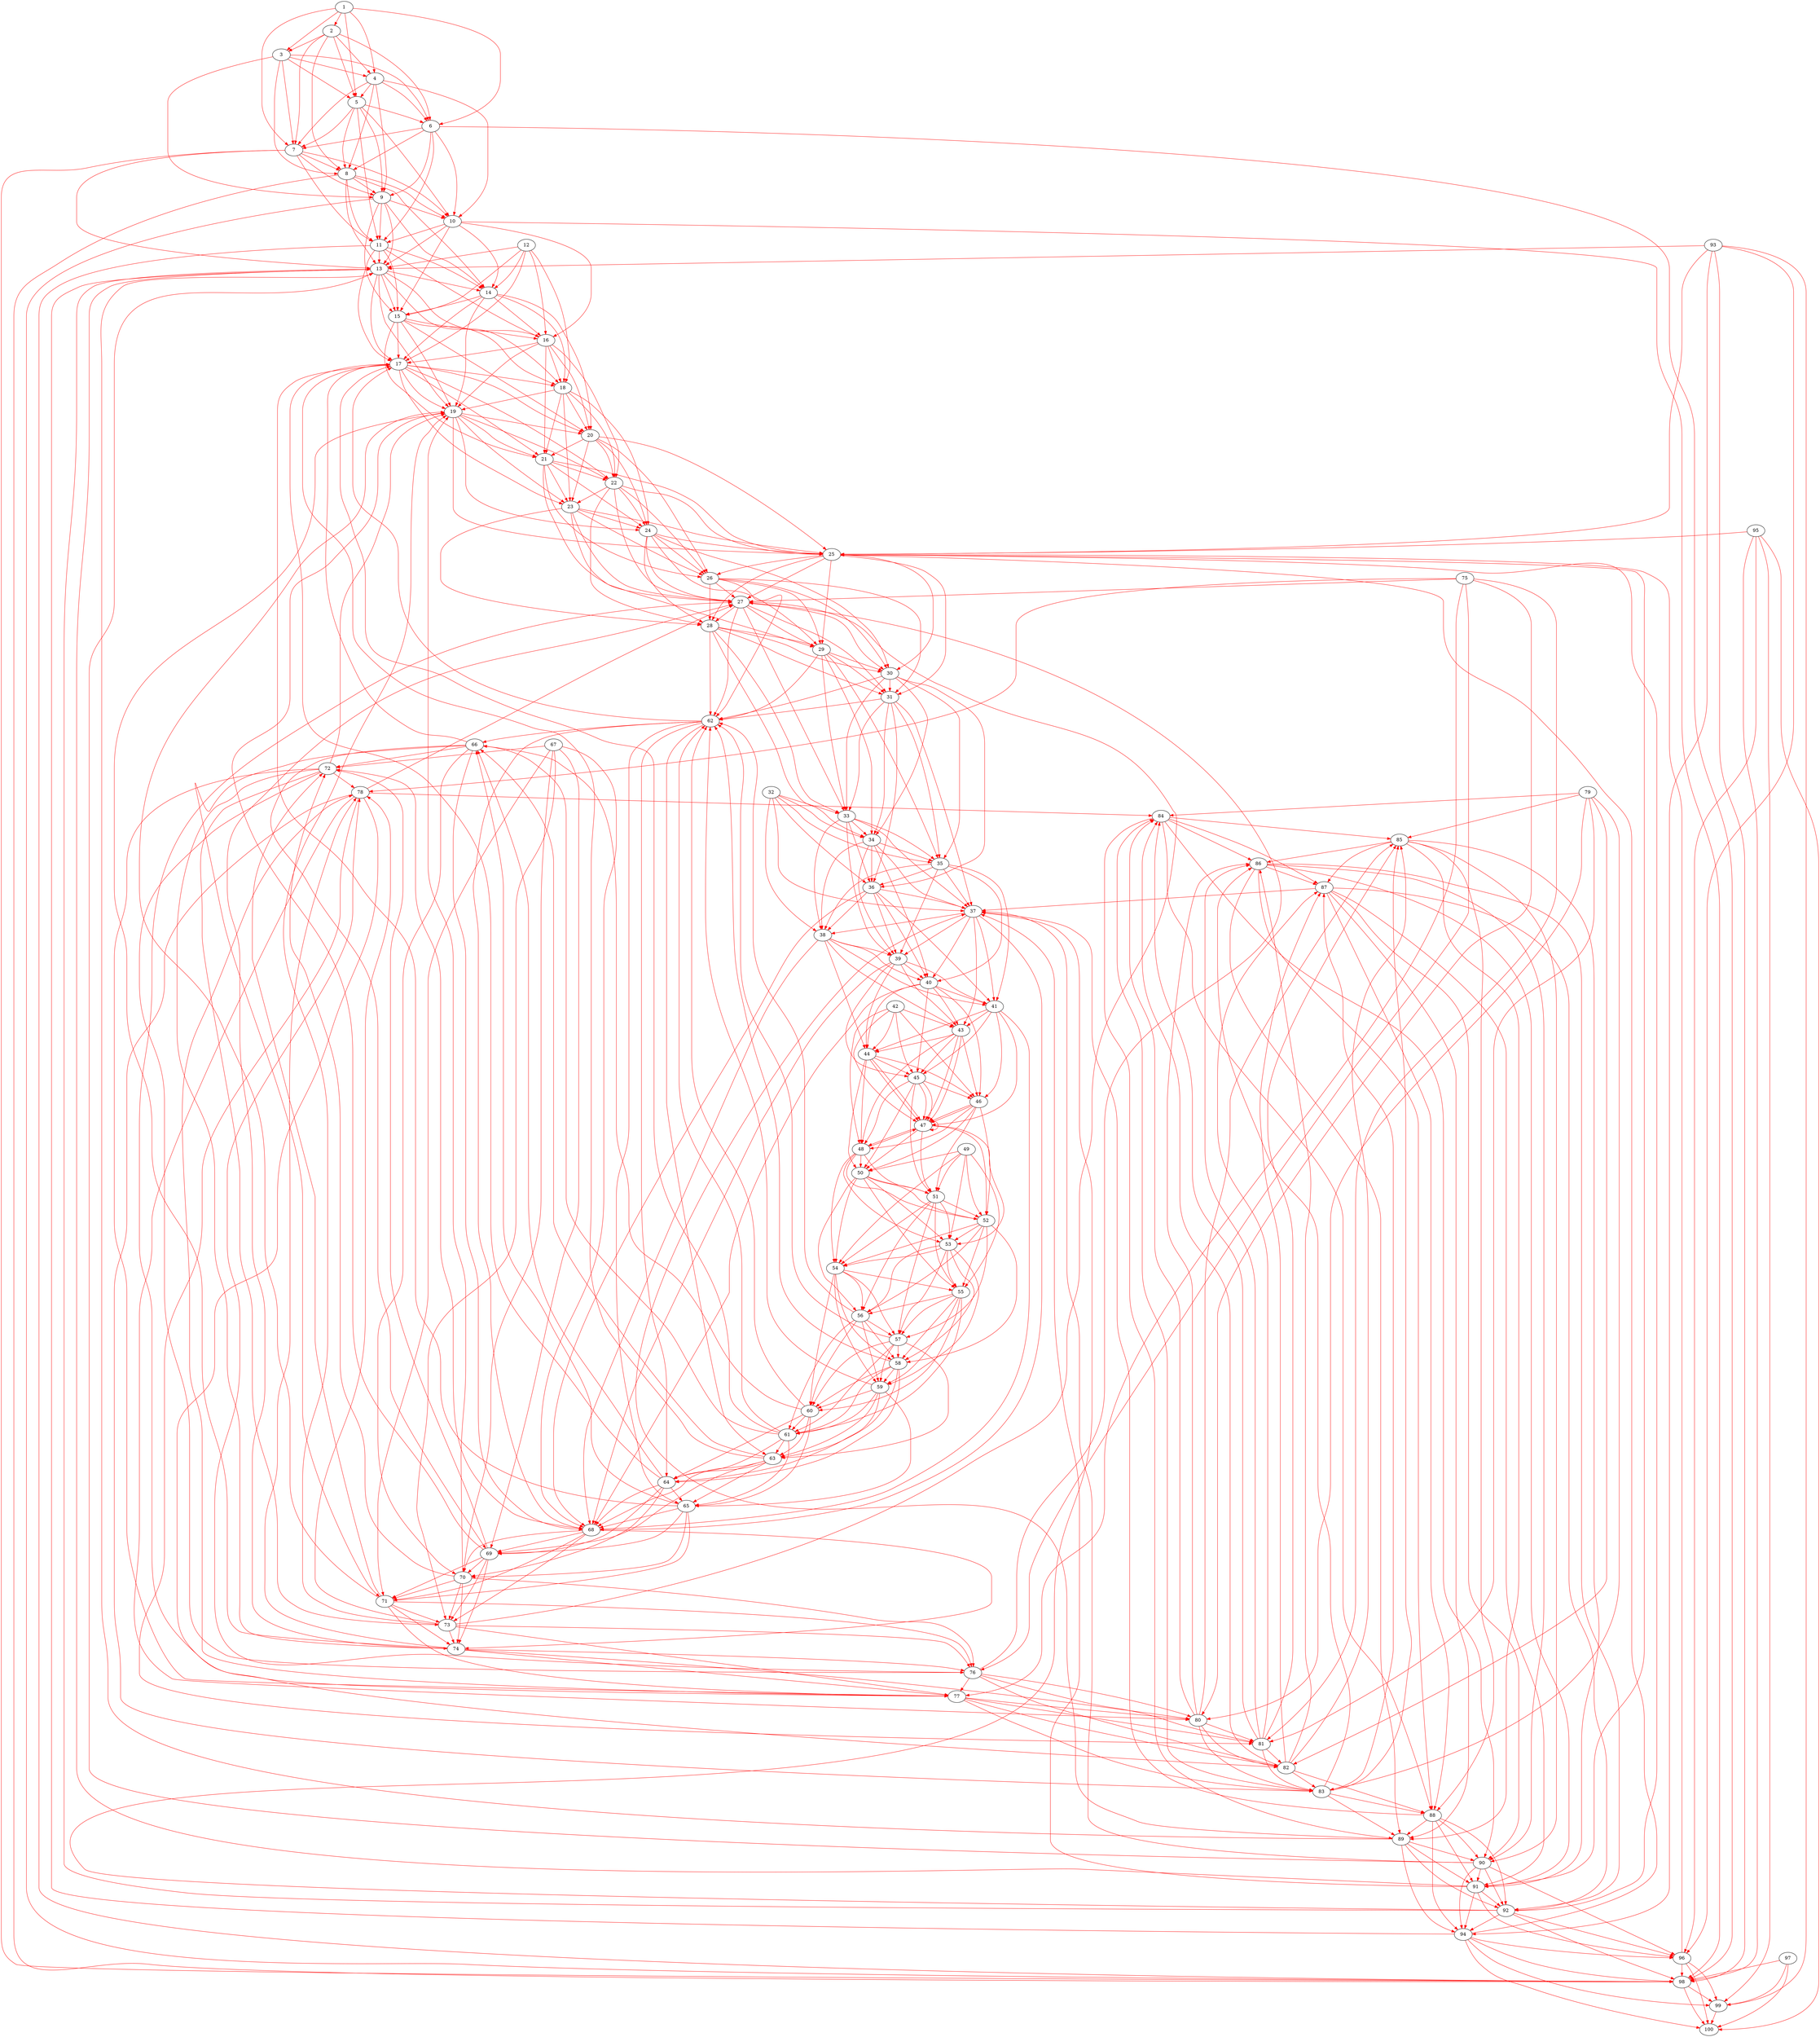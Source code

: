 digraph g {
edge [color = red]
  1 -> 2
  1 -> 3
  1 -> 4
  1 -> 5
  1 -> 6
  1 -> 7
  2 -> 3
  2 -> 4
  2 -> 5
  2 -> 6
  2 -> 7
  2 -> 8
  3 -> 4
  3 -> 5
  3 -> 6
  3 -> 7
  3 -> 8
  3 -> 9
  4 -> 5
  4 -> 6
  4 -> 7
  4 -> 8
  4 -> 9
  4 -> 10
  5 -> 6
  5 -> 7
  5 -> 8
  5 -> 9
  5 -> 10
  5 -> 11
  6 -> 7
  6 -> 8
  6 -> 9
  6 -> 10
  6 -> 11
  6 -> 98
  7 -> 8
  7 -> 9
  7 -> 10
  7 -> 11
  7 -> 98
  7 -> 13
  8 -> 9
  8 -> 10
  8 -> 11
  8 -> 98
  8 -> 13
  8 -> 14
  9 -> 10
  9 -> 11
  9 -> 98
  9 -> 13
  9 -> 14
  9 -> 15
  10 -> 11
  10 -> 98
  10 -> 13
  10 -> 14
  10 -> 15
  10 -> 16
  11 -> 98
  11 -> 13
  11 -> 14
  11 -> 15
  11 -> 16
  11 -> 17
  12 -> 13
  12 -> 14
  12 -> 15
  12 -> 16
  12 -> 17
  12 -> 18
  13 -> 14
  13 -> 15
  13 -> 16
  13 -> 17
  13 -> 18
  13 -> 19
  14 -> 15
  14 -> 16
  14 -> 17
  14 -> 18
  14 -> 19
  14 -> 20
  15 -> 16
  15 -> 17
  15 -> 18
  15 -> 19
  15 -> 20
  15 -> 21
  16 -> 17
  16 -> 18
  16 -> 19
  16 -> 20
  16 -> 21
  16 -> 22
  17 -> 18
  17 -> 19
  17 -> 20
  17 -> 21
  17 -> 22
  17 -> 23
  18 -> 19
  18 -> 20
  18 -> 21
  18 -> 22
  18 -> 23
  18 -> 24
  19 -> 20
  19 -> 21
  19 -> 22
  19 -> 23
  19 -> 24
  19 -> 25
  20 -> 21
  20 -> 22
  20 -> 23
  20 -> 24
  20 -> 25
  20 -> 26
  21 -> 22
  21 -> 23
  21 -> 24
  21 -> 25
  21 -> 26
  21 -> 27
  22 -> 23
  22 -> 24
  22 -> 25
  22 -> 26
  22 -> 27
  22 -> 28
  23 -> 24
  23 -> 25
  23 -> 26
  23 -> 27
  23 -> 28
  23 -> 29
  24 -> 25
  24 -> 26
  24 -> 27
  24 -> 28
  24 -> 29
  24 -> 30
  25 -> 26
  25 -> 27
  25 -> 28
  25 -> 29
  25 -> 30
  25 -> 31
  26 -> 27
  26 -> 28
  26 -> 29
  26 -> 30
  26 -> 31
  26 -> 62
  27 -> 28
  27 -> 29
  27 -> 30
  27 -> 31
  27 -> 62
  27 -> 33
  28 -> 29
  28 -> 30
  28 -> 31
  28 -> 62
  28 -> 33
  28 -> 34
  29 -> 30
  29 -> 31
  29 -> 62
  29 -> 33
  29 -> 34
  29 -> 35
  30 -> 31
  30 -> 62
  30 -> 33
  30 -> 34
  30 -> 35
  30 -> 36
  31 -> 62
  31 -> 33
  31 -> 34
  31 -> 35
  31 -> 36
  31 -> 37
  32 -> 33
  32 -> 34
  32 -> 35
  32 -> 36
  32 -> 37
  32 -> 38
  33 -> 34
  33 -> 35
  33 -> 36
  33 -> 37
  33 -> 38
  33 -> 39
  34 -> 35
  34 -> 36
  34 -> 37
  34 -> 38
  34 -> 39
  34 -> 40
  35 -> 36
  35 -> 37
  35 -> 38
  35 -> 39
  35 -> 40
  35 -> 41
  36 -> 37
  36 -> 38
  36 -> 39
  36 -> 40
  36 -> 41
  36 -> 68
  37 -> 38
  37 -> 39
  37 -> 40
  37 -> 41
  37 -> 68
  37 -> 43
  38 -> 39
  38 -> 40
  38 -> 41
  38 -> 68
  38 -> 43
  38 -> 44
  39 -> 40
  39 -> 41
  39 -> 68
  39 -> 43
  39 -> 44
  39 -> 45
  40 -> 41
  40 -> 68
  40 -> 43
  40 -> 44
  40 -> 45
  40 -> 46
  41 -> 68
  41 -> 43
  41 -> 44
  41 -> 45
  41 -> 46
  41 -> 47
  42 -> 43
  42 -> 44
  42 -> 45
  42 -> 46
  42 -> 47
  42 -> 48
  43 -> 44
  43 -> 45
  43 -> 46
  43 -> 47
  43 -> 48
  43 -> 47
  44 -> 45
  44 -> 46
  44 -> 47
  44 -> 48
  44 -> 47
  44 -> 50
  45 -> 46
  45 -> 47
  45 -> 48
  45 -> 47
  45 -> 50
  45 -> 51
  46 -> 47
  46 -> 48
  46 -> 47
  46 -> 50
  46 -> 51
  46 -> 52
  47 -> 48
  47 -> 47
  47 -> 50
  47 -> 51
  47 -> 52
  47 -> 53
  48 -> 47
  48 -> 50
  48 -> 51
  48 -> 52
  48 -> 53
  48 -> 54
  49 -> 50
  49 -> 51
  49 -> 52
  49 -> 53
  49 -> 54
  49 -> 55
  50 -> 51
  50 -> 52
  50 -> 53
  50 -> 54
  50 -> 55
  50 -> 56
  51 -> 52
  51 -> 53
  51 -> 54
  51 -> 55
  51 -> 56
  51 -> 57
  52 -> 53
  52 -> 54
  52 -> 55
  52 -> 56
  52 -> 57
  52 -> 58
  53 -> 54
  53 -> 55
  53 -> 56
  53 -> 57
  53 -> 58
  53 -> 59
  54 -> 55
  54 -> 56
  54 -> 57
  54 -> 58
  54 -> 59
  54 -> 60
  55 -> 56
  55 -> 57
  55 -> 58
  55 -> 59
  55 -> 60
  55 -> 61
  56 -> 57
  56 -> 58
  56 -> 59
  56 -> 60
  56 -> 61
  56 -> 62
  57 -> 58
  57 -> 59
  57 -> 60
  57 -> 61
  57 -> 62
  57 -> 63
  58 -> 59
  58 -> 60
  58 -> 61
  58 -> 62
  58 -> 63
  58 -> 64
  59 -> 60
  59 -> 61
  59 -> 62
  59 -> 63
  59 -> 64
  59 -> 65
  60 -> 61
  60 -> 62
  60 -> 63
  60 -> 64
  60 -> 65
  60 -> 66
  61 -> 62
  61 -> 63
  61 -> 64
  61 -> 65
  61 -> 66
  61 -> 17
  62 -> 63
  62 -> 64
  62 -> 65
  62 -> 66
  62 -> 17
  62 -> 68
  63 -> 64
  63 -> 65
  63 -> 66
  63 -> 17
  63 -> 68
  63 -> 69
  64 -> 65
  64 -> 66
  64 -> 17
  64 -> 68
  64 -> 69
  64 -> 70
  65 -> 66
  65 -> 17
  65 -> 68
  65 -> 69
  65 -> 70
  65 -> 71
  66 -> 17
  66 -> 68
  66 -> 69
  66 -> 70
  66 -> 71
  66 -> 72
  67 -> 68
  67 -> 69
  67 -> 70
  67 -> 71
  67 -> 72
  67 -> 73
  68 -> 69
  68 -> 70
  68 -> 71
  68 -> 72
  68 -> 73
  68 -> 74
  69 -> 70
  69 -> 71
  69 -> 72
  69 -> 73
  69 -> 74
  69 -> 19
  70 -> 71
  70 -> 72
  70 -> 73
  70 -> 74
  70 -> 19
  70 -> 76
  71 -> 72
  71 -> 73
  71 -> 74
  71 -> 19
  71 -> 76
  71 -> 77
  72 -> 73
  72 -> 74
  72 -> 19
  72 -> 76
  72 -> 77
  72 -> 78
  73 -> 74
  73 -> 19
  73 -> 76
  73 -> 77
  73 -> 78
  73 -> 27
  74 -> 19
  74 -> 76
  74 -> 77
  74 -> 78
  74 -> 27
  74 -> 80
  75 -> 76
  75 -> 77
  75 -> 78
  75 -> 27
  75 -> 80
  75 -> 81
  76 -> 77
  76 -> 78
  76 -> 27
  76 -> 80
  76 -> 81
  76 -> 82
  77 -> 78
  77 -> 27
  77 -> 80
  77 -> 81
  77 -> 82
  77 -> 83
  78 -> 27
  78 -> 80
  78 -> 81
  78 -> 82
  78 -> 83
  78 -> 84
  79 -> 80
  79 -> 81
  79 -> 82
  79 -> 83
  79 -> 84
  79 -> 85
  80 -> 81
  80 -> 82
  80 -> 83
  80 -> 84
  80 -> 85
  80 -> 86
  81 -> 82
  81 -> 83
  81 -> 84
  81 -> 85
  81 -> 86
  81 -> 87
  82 -> 83
  82 -> 84
  82 -> 85
  82 -> 86
  82 -> 87
  82 -> 88
  83 -> 84
  83 -> 85
  83 -> 86
  83 -> 87
  83 -> 88
  83 -> 89
  84 -> 85
  84 -> 86
  84 -> 87
  84 -> 88
  84 -> 89
  84 -> 90
  85 -> 86
  85 -> 87
  85 -> 88
  85 -> 89
  85 -> 90
  85 -> 91
  86 -> 87
  86 -> 88
  86 -> 89
  86 -> 90
  86 -> 91
  86 -> 92
  87 -> 88
  87 -> 89
  87 -> 90
  87 -> 91
  87 -> 92
  87 -> 37
  88 -> 89
  88 -> 90
  88 -> 91
  88 -> 92
  88 -> 37
  88 -> 94
  89 -> 90
  89 -> 91
  89 -> 92
  89 -> 37
  89 -> 94
  89 -> 13
  90 -> 91
  90 -> 92
  90 -> 37
  90 -> 94
  90 -> 13
  90 -> 96
  91 -> 92
  91 -> 37
  91 -> 94
  91 -> 13
  91 -> 96
  91 -> 25
  92 -> 37
  92 -> 94
  92 -> 13
  92 -> 96
  92 -> 25
  92 -> 98
  93 -> 94
  93 -> 13
  93 -> 96
  93 -> 25
  93 -> 98
  93 -> 99
  94 -> 13
  94 -> 96
  94 -> 25
  94 -> 98
  94 -> 99
  94 -> 100
  95 -> 96
  95 -> 25
  95 -> 98
  95 -> 99
  95 -> 100
  96 -> 25
  96 -> 98
  96 -> 99
  96 -> 100
  97 -> 98
  97 -> 99
  97 -> 100
  98 -> 99
  98 -> 100
  99 -> 100
}